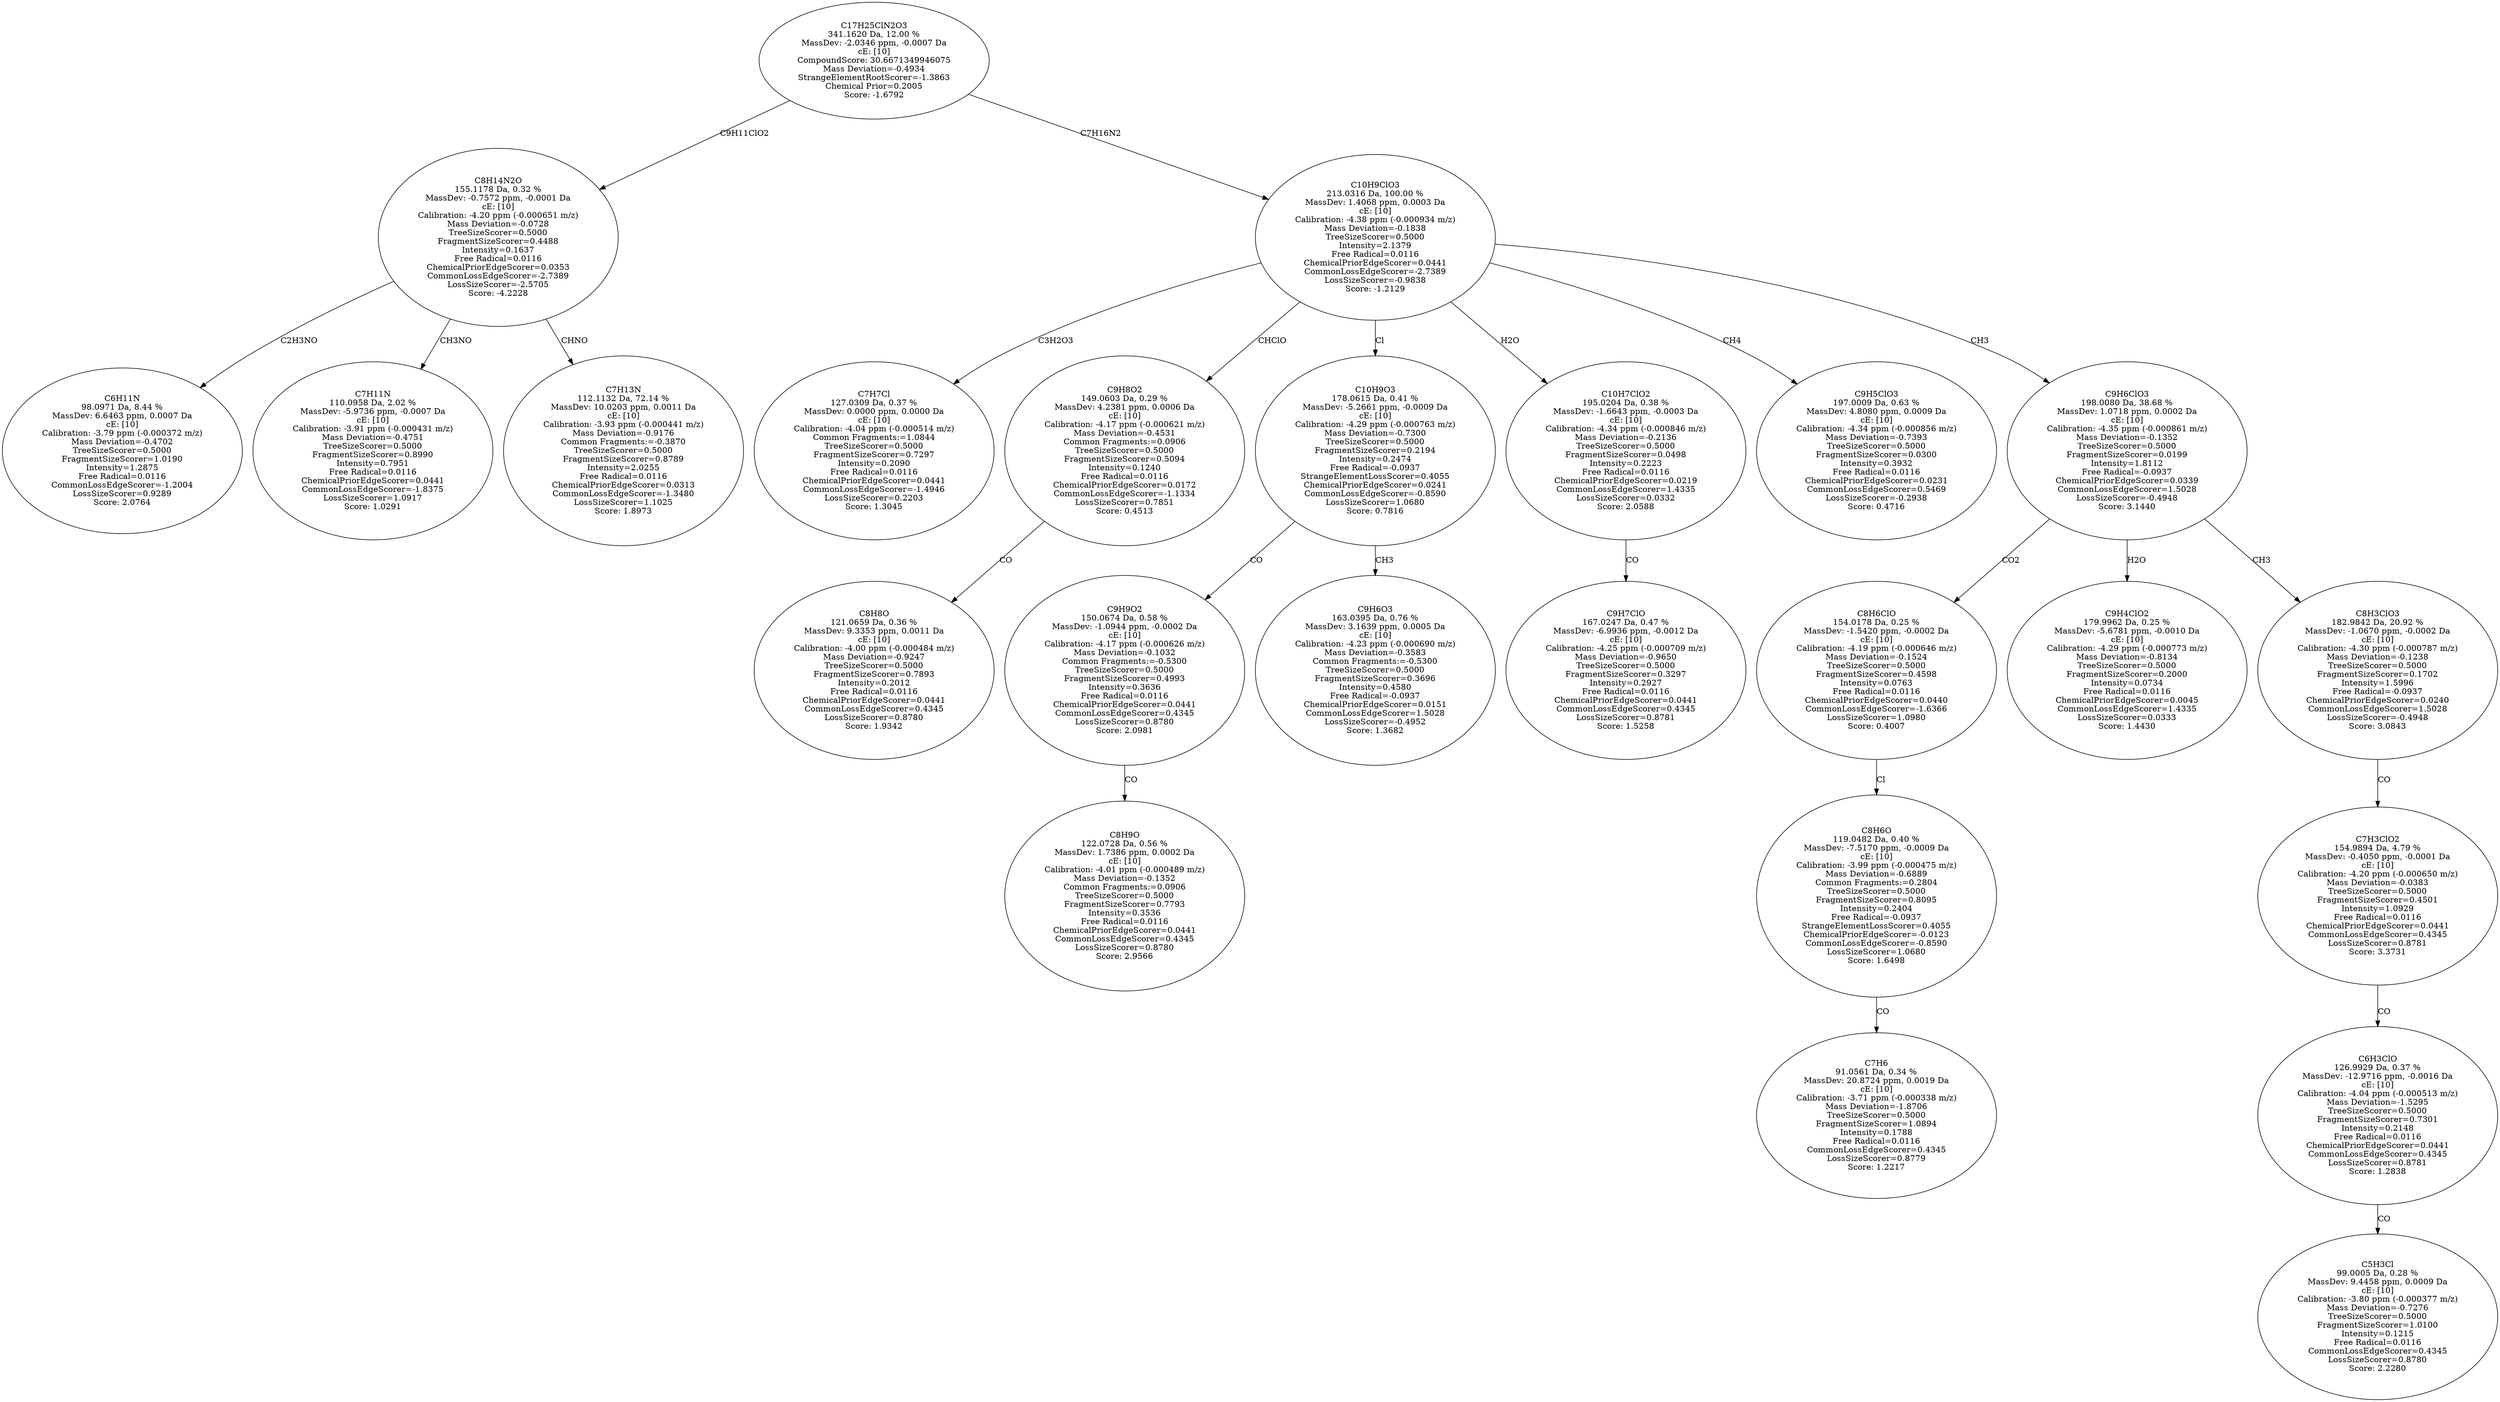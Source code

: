 strict digraph {
v1 [label="C6H11N\n98.0971 Da, 8.44 %\nMassDev: 6.6463 ppm, 0.0007 Da\ncE: [10]\nCalibration: -3.79 ppm (-0.000372 m/z)\nMass Deviation=-0.4702\nTreeSizeScorer=0.5000\nFragmentSizeScorer=1.0190\nIntensity=1.2875\nFree Radical=0.0116\nCommonLossEdgeScorer=-1.2004\nLossSizeScorer=0.9289\nScore: 2.0764"];
v2 [label="C7H11N\n110.0958 Da, 2.02 %\nMassDev: -5.9736 ppm, -0.0007 Da\ncE: [10]\nCalibration: -3.91 ppm (-0.000431 m/z)\nMass Deviation=-0.4751\nTreeSizeScorer=0.5000\nFragmentSizeScorer=0.8990\nIntensity=0.7951\nFree Radical=0.0116\nChemicalPriorEdgeScorer=0.0441\nCommonLossEdgeScorer=-1.8375\nLossSizeScorer=1.0917\nScore: 1.0291"];
v3 [label="C7H13N\n112.1132 Da, 72.14 %\nMassDev: 10.0203 ppm, 0.0011 Da\ncE: [10]\nCalibration: -3.93 ppm (-0.000441 m/z)\nMass Deviation=-0.9176\nCommon Fragments:=-0.3870\nTreeSizeScorer=0.5000\nFragmentSizeScorer=0.8789\nIntensity=2.0255\nFree Radical=0.0116\nChemicalPriorEdgeScorer=0.0313\nCommonLossEdgeScorer=-1.3480\nLossSizeScorer=1.1025\nScore: 1.8973"];
v4 [label="C8H14N2O\n155.1178 Da, 0.32 %\nMassDev: -0.7572 ppm, -0.0001 Da\ncE: [10]\nCalibration: -4.20 ppm (-0.000651 m/z)\nMass Deviation=-0.0728\nTreeSizeScorer=0.5000\nFragmentSizeScorer=0.4488\nIntensity=0.1637\nFree Radical=0.0116\nChemicalPriorEdgeScorer=0.0353\nCommonLossEdgeScorer=-2.7389\nLossSizeScorer=-2.5705\nScore: -4.2228"];
v5 [label="C7H7Cl\n127.0309 Da, 0.37 %\nMassDev: 0.0000 ppm, 0.0000 Da\ncE: [10]\nCalibration: -4.04 ppm (-0.000514 m/z)\nCommon Fragments:=1.0844\nTreeSizeScorer=0.5000\nFragmentSizeScorer=0.7297\nIntensity=0.2090\nFree Radical=0.0116\nChemicalPriorEdgeScorer=0.0441\nCommonLossEdgeScorer=-1.4946\nLossSizeScorer=0.2203\nScore: 1.3045"];
v6 [label="C8H8O\n121.0659 Da, 0.36 %\nMassDev: 9.3353 ppm, 0.0011 Da\ncE: [10]\nCalibration: -4.00 ppm (-0.000484 m/z)\nMass Deviation=-0.9247\nTreeSizeScorer=0.5000\nFragmentSizeScorer=0.7893\nIntensity=0.2012\nFree Radical=0.0116\nChemicalPriorEdgeScorer=0.0441\nCommonLossEdgeScorer=0.4345\nLossSizeScorer=0.8780\nScore: 1.9342"];
v7 [label="C9H8O2\n149.0603 Da, 0.29 %\nMassDev: 4.2381 ppm, 0.0006 Da\ncE: [10]\nCalibration: -4.17 ppm (-0.000621 m/z)\nMass Deviation=-0.4531\nCommon Fragments:=0.0906\nTreeSizeScorer=0.5000\nFragmentSizeScorer=0.5094\nIntensity=0.1240\nFree Radical=0.0116\nChemicalPriorEdgeScorer=0.0172\nCommonLossEdgeScorer=-1.1334\nLossSizeScorer=0.7851\nScore: 0.4513"];
v8 [label="C8H9O\n122.0728 Da, 0.56 %\nMassDev: 1.7386 ppm, 0.0002 Da\ncE: [10]\nCalibration: -4.01 ppm (-0.000489 m/z)\nMass Deviation=-0.1352\nCommon Fragments:=0.0906\nTreeSizeScorer=0.5000\nFragmentSizeScorer=0.7793\nIntensity=0.3536\nFree Radical=0.0116\nChemicalPriorEdgeScorer=0.0441\nCommonLossEdgeScorer=0.4345\nLossSizeScorer=0.8780\nScore: 2.9566"];
v9 [label="C9H9O2\n150.0674 Da, 0.58 %\nMassDev: -1.0944 ppm, -0.0002 Da\ncE: [10]\nCalibration: -4.17 ppm (-0.000626 m/z)\nMass Deviation=-0.1032\nCommon Fragments:=-0.5300\nTreeSizeScorer=0.5000\nFragmentSizeScorer=0.4993\nIntensity=0.3636\nFree Radical=0.0116\nChemicalPriorEdgeScorer=0.0441\nCommonLossEdgeScorer=0.4345\nLossSizeScorer=0.8780\nScore: 2.0981"];
v10 [label="C9H6O3\n163.0395 Da, 0.76 %\nMassDev: 3.1639 ppm, 0.0005 Da\ncE: [10]\nCalibration: -4.23 ppm (-0.000690 m/z)\nMass Deviation=-0.3583\nCommon Fragments:=-0.5300\nTreeSizeScorer=0.5000\nFragmentSizeScorer=0.3696\nIntensity=0.4580\nFree Radical=-0.0937\nChemicalPriorEdgeScorer=0.0151\nCommonLossEdgeScorer=1.5028\nLossSizeScorer=-0.4952\nScore: 1.3682"];
v11 [label="C10H9O3\n178.0615 Da, 0.41 %\nMassDev: -5.2661 ppm, -0.0009 Da\ncE: [10]\nCalibration: -4.29 ppm (-0.000763 m/z)\nMass Deviation=-0.7300\nTreeSizeScorer=0.5000\nFragmentSizeScorer=0.2194\nIntensity=0.2474\nFree Radical=-0.0937\nStrangeElementLossScorer=0.4055\nChemicalPriorEdgeScorer=0.0241\nCommonLossEdgeScorer=-0.8590\nLossSizeScorer=1.0680\nScore: 0.7816"];
v12 [label="C9H7ClO\n167.0247 Da, 0.47 %\nMassDev: -6.9936 ppm, -0.0012 Da\ncE: [10]\nCalibration: -4.25 ppm (-0.000709 m/z)\nMass Deviation=-0.9650\nTreeSizeScorer=0.5000\nFragmentSizeScorer=0.3297\nIntensity=0.2927\nFree Radical=0.0116\nChemicalPriorEdgeScorer=0.0441\nCommonLossEdgeScorer=0.4345\nLossSizeScorer=0.8781\nScore: 1.5258"];
v13 [label="C10H7ClO2\n195.0204 Da, 0.38 %\nMassDev: -1.6643 ppm, -0.0003 Da\ncE: [10]\nCalibration: -4.34 ppm (-0.000846 m/z)\nMass Deviation=-0.2136\nTreeSizeScorer=0.5000\nFragmentSizeScorer=0.0498\nIntensity=0.2223\nFree Radical=0.0116\nChemicalPriorEdgeScorer=0.0219\nCommonLossEdgeScorer=1.4335\nLossSizeScorer=0.0332\nScore: 2.0588"];
v14 [label="C9H5ClO3\n197.0009 Da, 0.63 %\nMassDev: 4.8080 ppm, 0.0009 Da\ncE: [10]\nCalibration: -4.34 ppm (-0.000856 m/z)\nMass Deviation=-0.7393\nTreeSizeScorer=0.5000\nFragmentSizeScorer=0.0300\nIntensity=0.3932\nFree Radical=0.0116\nChemicalPriorEdgeScorer=0.0231\nCommonLossEdgeScorer=0.5469\nLossSizeScorer=-0.2938\nScore: 0.4716"];
v15 [label="C7H6\n91.0561 Da, 0.34 %\nMassDev: 20.8724 ppm, 0.0019 Da\ncE: [10]\nCalibration: -3.71 ppm (-0.000338 m/z)\nMass Deviation=-1.8706\nTreeSizeScorer=0.5000\nFragmentSizeScorer=1.0894\nIntensity=0.1788\nFree Radical=0.0116\nCommonLossEdgeScorer=0.4345\nLossSizeScorer=0.8779\nScore: 1.2217"];
v16 [label="C8H6O\n119.0482 Da, 0.40 %\nMassDev: -7.5170 ppm, -0.0009 Da\ncE: [10]\nCalibration: -3.99 ppm (-0.000475 m/z)\nMass Deviation=-0.6889\nCommon Fragments:=0.2804\nTreeSizeScorer=0.5000\nFragmentSizeScorer=0.8095\nIntensity=0.2404\nFree Radical=-0.0937\nStrangeElementLossScorer=0.4055\nChemicalPriorEdgeScorer=-0.0123\nCommonLossEdgeScorer=-0.8590\nLossSizeScorer=1.0680\nScore: 1.6498"];
v17 [label="C8H6ClO\n154.0178 Da, 0.25 %\nMassDev: -1.5420 ppm, -0.0002 Da\ncE: [10]\nCalibration: -4.19 ppm (-0.000646 m/z)\nMass Deviation=-0.1524\nTreeSizeScorer=0.5000\nFragmentSizeScorer=0.4598\nIntensity=0.0763\nFree Radical=0.0116\nChemicalPriorEdgeScorer=0.0440\nCommonLossEdgeScorer=-1.6366\nLossSizeScorer=1.0980\nScore: 0.4007"];
v18 [label="C9H4ClO2\n179.9962 Da, 0.25 %\nMassDev: -5.6781 ppm, -0.0010 Da\ncE: [10]\nCalibration: -4.29 ppm (-0.000773 m/z)\nMass Deviation=-0.8134\nTreeSizeScorer=0.5000\nFragmentSizeScorer=0.2000\nIntensity=0.0734\nFree Radical=0.0116\nChemicalPriorEdgeScorer=0.0045\nCommonLossEdgeScorer=1.4335\nLossSizeScorer=0.0333\nScore: 1.4430"];
v19 [label="C5H3Cl\n99.0005 Da, 0.28 %\nMassDev: 9.4458 ppm, 0.0009 Da\ncE: [10]\nCalibration: -3.80 ppm (-0.000377 m/z)\nMass Deviation=-0.7276\nTreeSizeScorer=0.5000\nFragmentSizeScorer=1.0100\nIntensity=0.1215\nFree Radical=0.0116\nCommonLossEdgeScorer=0.4345\nLossSizeScorer=0.8780\nScore: 2.2280"];
v20 [label="C6H3ClO\n126.9929 Da, 0.37 %\nMassDev: -12.9716 ppm, -0.0016 Da\ncE: [10]\nCalibration: -4.04 ppm (-0.000513 m/z)\nMass Deviation=-1.5295\nTreeSizeScorer=0.5000\nFragmentSizeScorer=0.7301\nIntensity=0.2148\nFree Radical=0.0116\nChemicalPriorEdgeScorer=0.0441\nCommonLossEdgeScorer=0.4345\nLossSizeScorer=0.8781\nScore: 1.2838"];
v21 [label="C7H3ClO2\n154.9894 Da, 4.79 %\nMassDev: -0.4050 ppm, -0.0001 Da\ncE: [10]\nCalibration: -4.20 ppm (-0.000650 m/z)\nMass Deviation=-0.0383\nTreeSizeScorer=0.5000\nFragmentSizeScorer=0.4501\nIntensity=1.0929\nFree Radical=0.0116\nChemicalPriorEdgeScorer=0.0441\nCommonLossEdgeScorer=0.4345\nLossSizeScorer=0.8781\nScore: 3.3731"];
v22 [label="C8H3ClO3\n182.9842 Da, 20.92 %\nMassDev: -1.0670 ppm, -0.0002 Da\ncE: [10]\nCalibration: -4.30 ppm (-0.000787 m/z)\nMass Deviation=-0.1238\nTreeSizeScorer=0.5000\nFragmentSizeScorer=0.1702\nIntensity=1.5996\nFree Radical=-0.0937\nChemicalPriorEdgeScorer=0.0240\nCommonLossEdgeScorer=1.5028\nLossSizeScorer=-0.4948\nScore: 3.0843"];
v23 [label="C9H6ClO3\n198.0080 Da, 38.68 %\nMassDev: 1.0718 ppm, 0.0002 Da\ncE: [10]\nCalibration: -4.35 ppm (-0.000861 m/z)\nMass Deviation=-0.1352\nTreeSizeScorer=0.5000\nFragmentSizeScorer=0.0199\nIntensity=1.8112\nFree Radical=-0.0937\nChemicalPriorEdgeScorer=0.0339\nCommonLossEdgeScorer=1.5028\nLossSizeScorer=-0.4948\nScore: 3.1440"];
v24 [label="C10H9ClO3\n213.0316 Da, 100.00 %\nMassDev: 1.4068 ppm, 0.0003 Da\ncE: [10]\nCalibration: -4.38 ppm (-0.000934 m/z)\nMass Deviation=-0.1838\nTreeSizeScorer=0.5000\nIntensity=2.1379\nFree Radical=0.0116\nChemicalPriorEdgeScorer=0.0441\nCommonLossEdgeScorer=-2.7389\nLossSizeScorer=-0.9838\nScore: -1.2129"];
v25 [label="C17H25ClN2O3\n341.1620 Da, 12.00 %\nMassDev: -2.0346 ppm, -0.0007 Da\ncE: [10]\nCompoundScore: 30.6671349946075\nMass Deviation=-0.4934\nStrangeElementRootScorer=-1.3863\nChemical Prior=0.2005\nScore: -1.6792"];
v4 -> v1 [label="C2H3NO"];
v4 -> v2 [label="CH3NO"];
v4 -> v3 [label="CHNO"];
v25 -> v4 [label="C9H11ClO2"];
v24 -> v5 [label="C3H2O3"];
v7 -> v6 [label="CO"];
v24 -> v7 [label="CHClO"];
v9 -> v8 [label="CO"];
v11 -> v9 [label="CO"];
v11 -> v10 [label="CH3"];
v24 -> v11 [label="Cl"];
v13 -> v12 [label="CO"];
v24 -> v13 [label="H2O"];
v24 -> v14 [label="CH4"];
v16 -> v15 [label="CO"];
v17 -> v16 [label="Cl"];
v23 -> v17 [label="CO2"];
v23 -> v18 [label="H2O"];
v20 -> v19 [label="CO"];
v21 -> v20 [label="CO"];
v22 -> v21 [label="CO"];
v23 -> v22 [label="CH3"];
v24 -> v23 [label="CH3"];
v25 -> v24 [label="C7H16N2"];
}